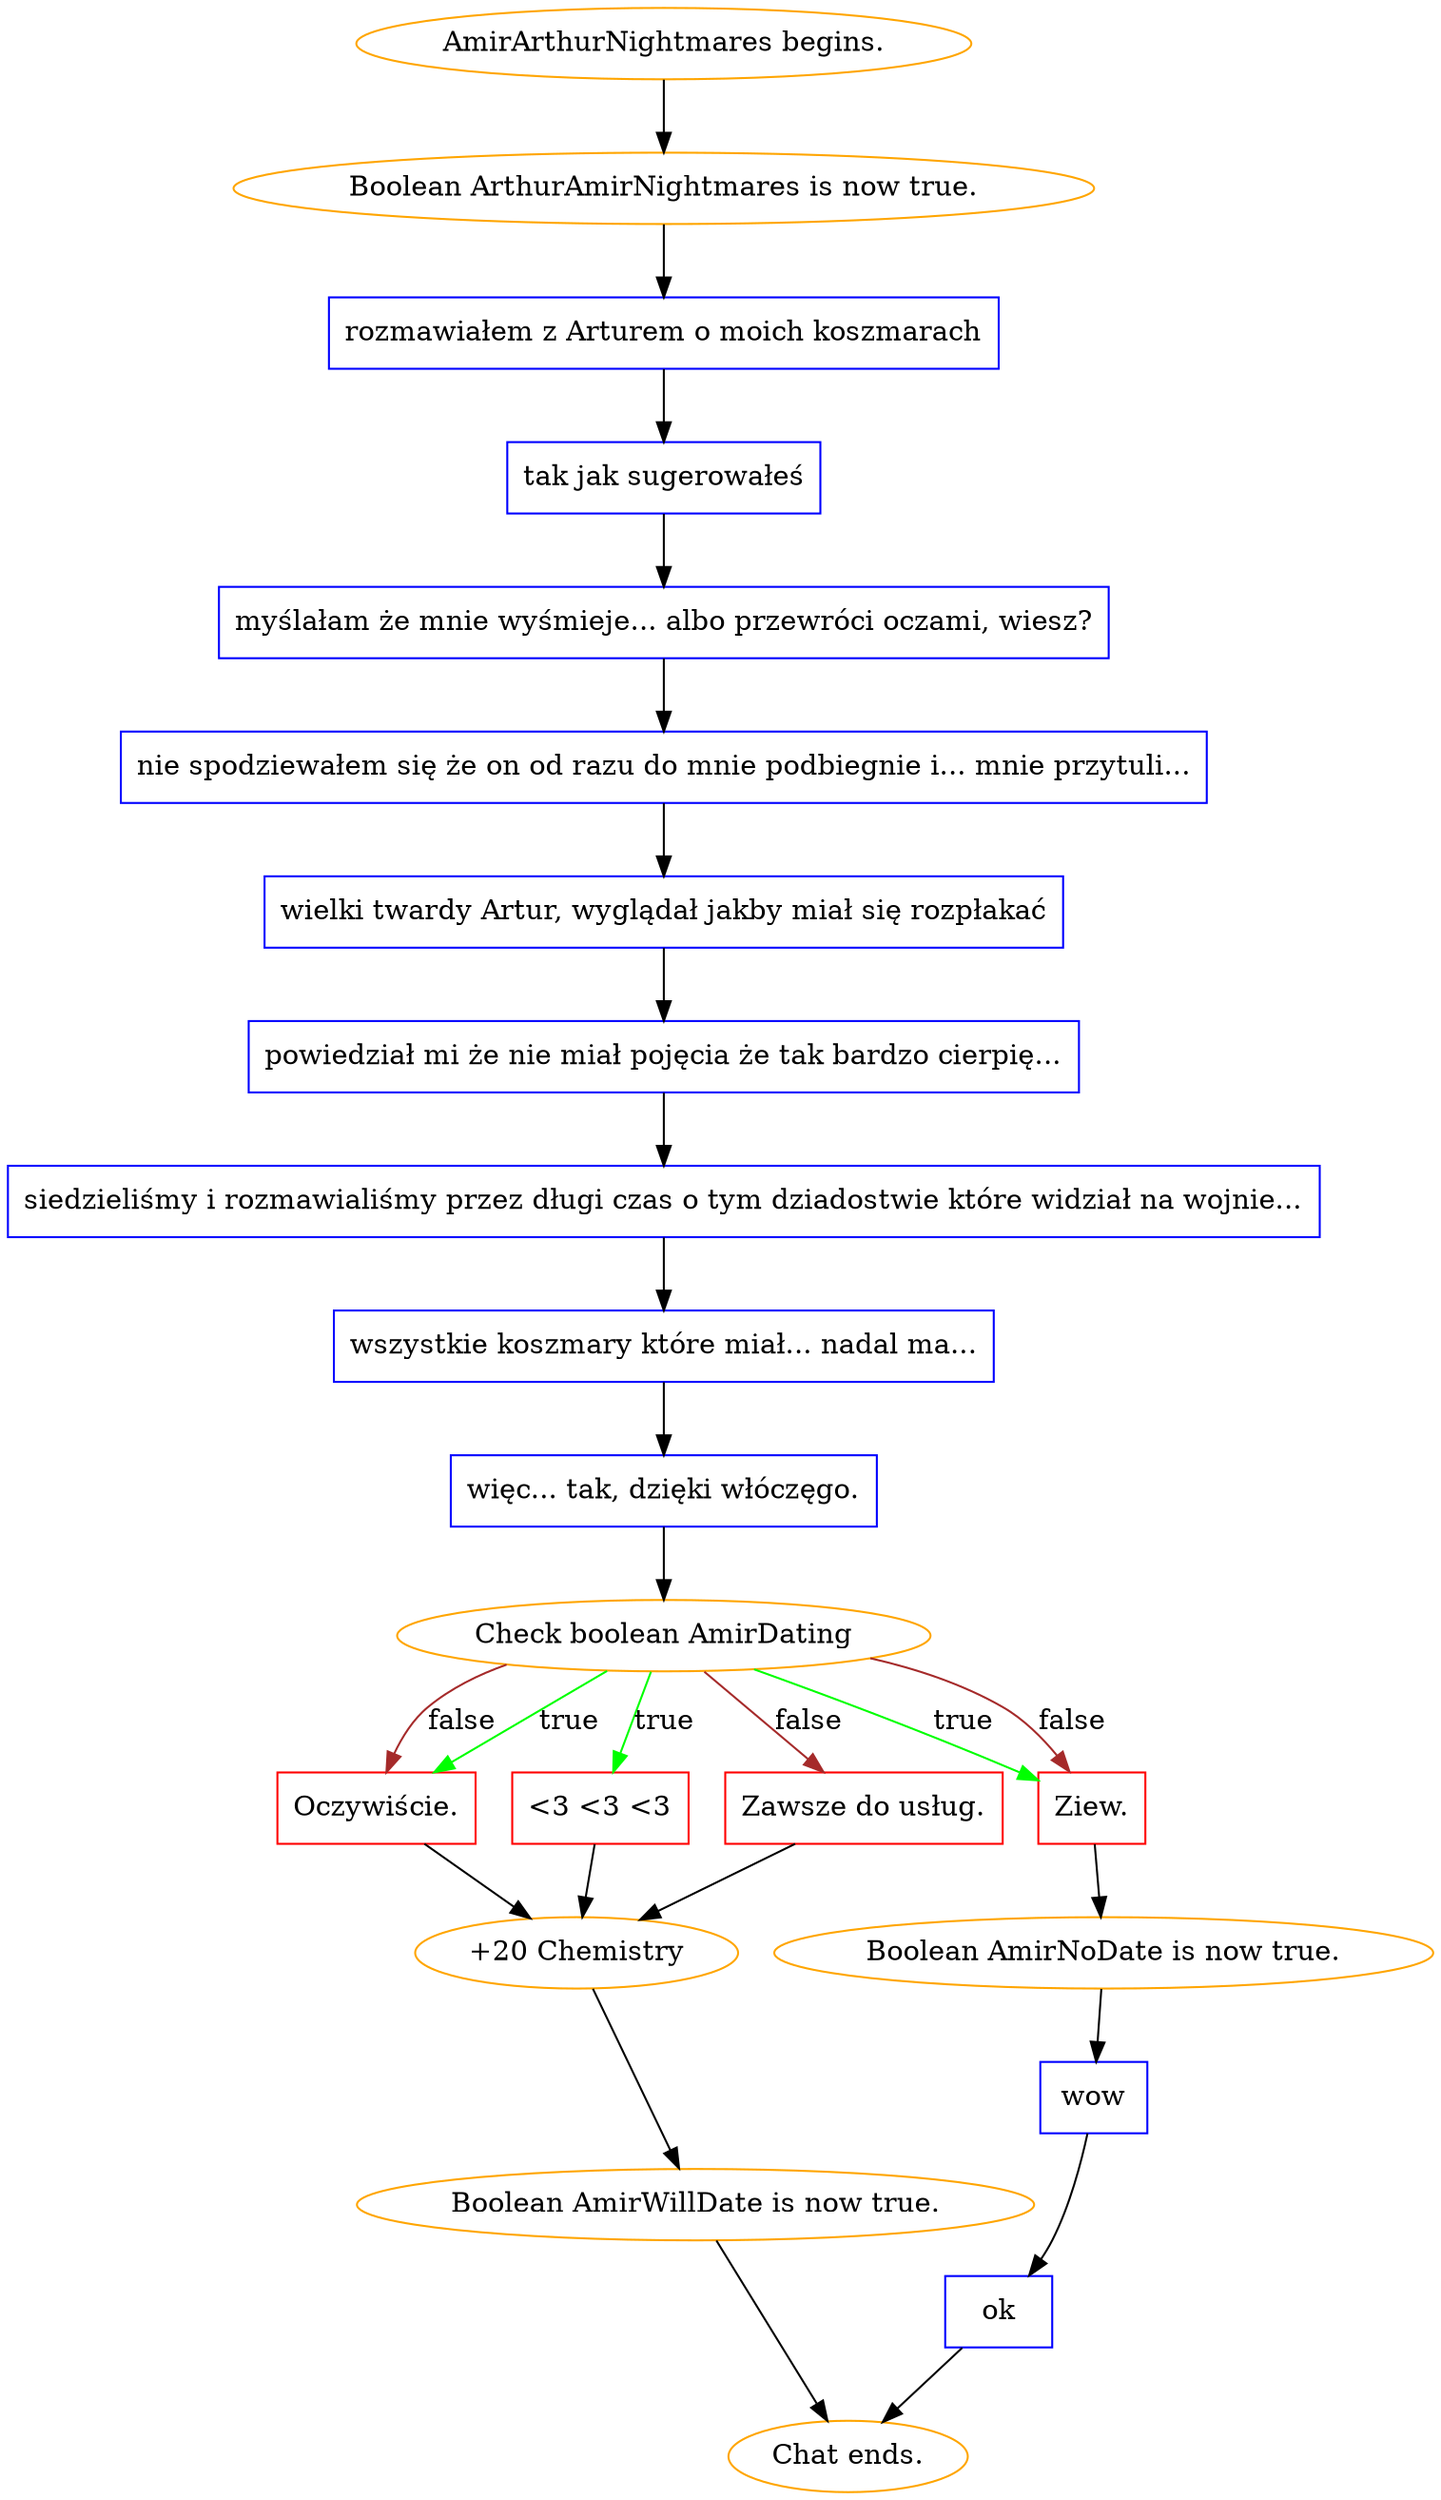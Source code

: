 digraph {
	"AmirArthurNightmares begins." [color=orange];
		"AmirArthurNightmares begins." -> j1105911168;
	j1105911168 [label="Boolean ArthurAmirNightmares is now true.",color=orange];
		j1105911168 -> j1967119327;
	j1967119327 [label="rozmawiałem z Arturem o moich koszmarach",shape=box,color=blue];
		j1967119327 -> j2988108295;
	j2988108295 [label="tak jak sugerowałeś",shape=box,color=blue];
		j2988108295 -> j1562092195;
	j1562092195 [label="myślałam że mnie wyśmieje... albo przewróci oczami, wiesz?",shape=box,color=blue];
		j1562092195 -> j160799481;
	j160799481 [label="nie spodziewałem się że on od razu do mnie podbiegnie i... mnie przytuli...",shape=box,color=blue];
		j160799481 -> j3764512406;
	j3764512406 [label="wielki twardy Artur, wyglądał jakby miał się rozpłakać",shape=box,color=blue];
		j3764512406 -> j3685205955;
	j3685205955 [label="powiedział mi że nie miał pojęcia że tak bardzo cierpię...",shape=box,color=blue];
		j3685205955 -> j3534417250;
	j3534417250 [label="siedzieliśmy i rozmawialiśmy przez długi czas o tym dziadostwie które widział na wojnie...",shape=box,color=blue];
		j3534417250 -> j2776346730;
	j2776346730 [label="wszystkie koszmary które miał... nadal ma...",shape=box,color=blue];
		j2776346730 -> j2982486103;
	j2982486103 [label="więc... tak, dzięki włóczęgo.",shape=box,color=blue];
		j2982486103 -> j657276632;
	j657276632 [label="Check boolean AmirDating",color=orange];
		j657276632 -> j4018830980 [label=true,color=green];
		j657276632 -> j3698710563 [label=true,color=green];
		j657276632 -> j2760542196 [label=true,color=green];
		j657276632 -> j3698710563 [label=false,color=brown];
		j657276632 -> j2760542196 [label=false,color=brown];
		j657276632 -> j3991635458 [label=false,color=brown];
	j4018830980 [label="<3 <3 <3",shape=box,color=red];
		j4018830980 -> j971083784;
	j3698710563 [label="Oczywiście.",shape=box,color=red];
		j3698710563 -> j971083784;
	j2760542196 [label="Ziew.",shape=box,color=red];
		j2760542196 -> j2090944469;
	j3991635458 [label="Zawsze do usług.",shape=box,color=red];
		j3991635458 -> j971083784;
	j971083784 [label="+20 Chemistry",color=orange];
		j971083784 -> j1538486228;
	j2090944469 [label="Boolean AmirNoDate is now true.",color=orange];
		j2090944469 -> j4233165047;
	j1538486228 [label="Boolean AmirWillDate is now true.",color=orange];
		j1538486228 -> "Chat ends.";
	j4233165047 [label="wow",shape=box,color=blue];
		j4233165047 -> j2346536463;
	"Chat ends." [color=orange];
	j2346536463 [label="ok",shape=box,color=blue];
		j2346536463 -> "Chat ends.";
}
